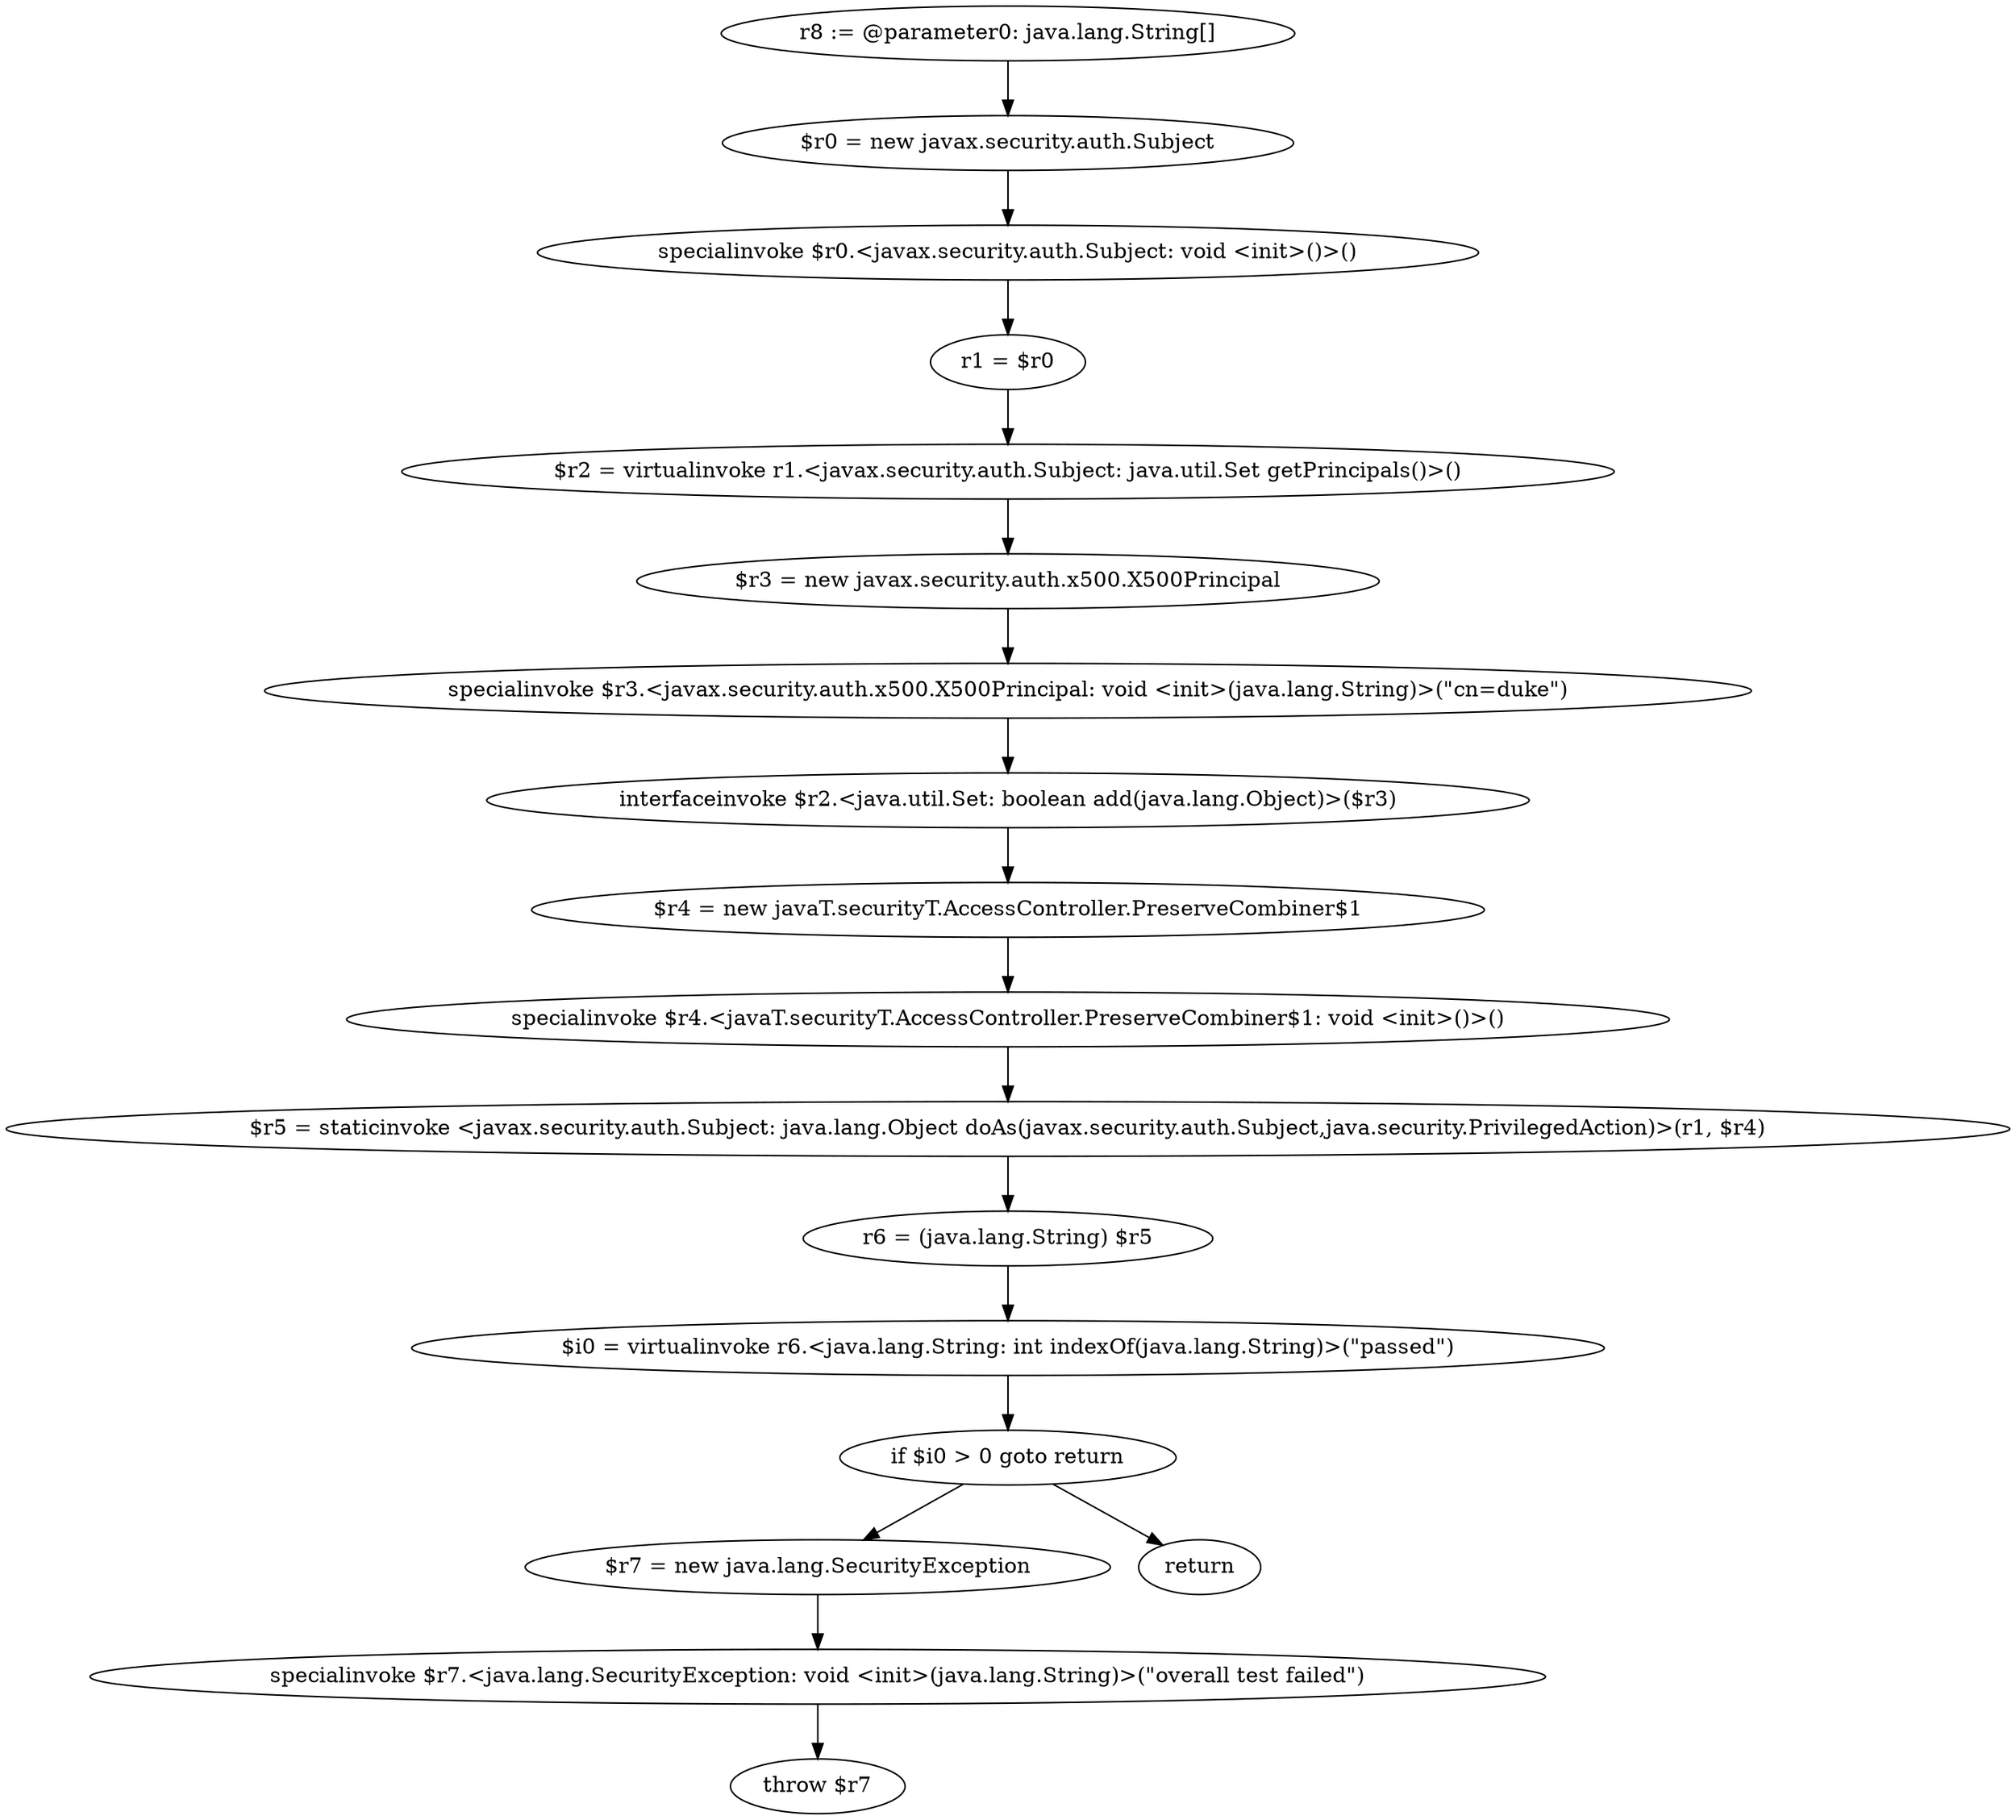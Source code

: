 digraph "unitGraph" {
    "r8 := @parameter0: java.lang.String[]"
    "$r0 = new javax.security.auth.Subject"
    "specialinvoke $r0.<javax.security.auth.Subject: void <init>()>()"
    "r1 = $r0"
    "$r2 = virtualinvoke r1.<javax.security.auth.Subject: java.util.Set getPrincipals()>()"
    "$r3 = new javax.security.auth.x500.X500Principal"
    "specialinvoke $r3.<javax.security.auth.x500.X500Principal: void <init>(java.lang.String)>(\"cn=duke\")"
    "interfaceinvoke $r2.<java.util.Set: boolean add(java.lang.Object)>($r3)"
    "$r4 = new javaT.securityT.AccessController.PreserveCombiner$1"
    "specialinvoke $r4.<javaT.securityT.AccessController.PreserveCombiner$1: void <init>()>()"
    "$r5 = staticinvoke <javax.security.auth.Subject: java.lang.Object doAs(javax.security.auth.Subject,java.security.PrivilegedAction)>(r1, $r4)"
    "r6 = (java.lang.String) $r5"
    "$i0 = virtualinvoke r6.<java.lang.String: int indexOf(java.lang.String)>(\"passed\")"
    "if $i0 > 0 goto return"
    "$r7 = new java.lang.SecurityException"
    "specialinvoke $r7.<java.lang.SecurityException: void <init>(java.lang.String)>(\"overall test failed\")"
    "throw $r7"
    "return"
    "r8 := @parameter0: java.lang.String[]"->"$r0 = new javax.security.auth.Subject";
    "$r0 = new javax.security.auth.Subject"->"specialinvoke $r0.<javax.security.auth.Subject: void <init>()>()";
    "specialinvoke $r0.<javax.security.auth.Subject: void <init>()>()"->"r1 = $r0";
    "r1 = $r0"->"$r2 = virtualinvoke r1.<javax.security.auth.Subject: java.util.Set getPrincipals()>()";
    "$r2 = virtualinvoke r1.<javax.security.auth.Subject: java.util.Set getPrincipals()>()"->"$r3 = new javax.security.auth.x500.X500Principal";
    "$r3 = new javax.security.auth.x500.X500Principal"->"specialinvoke $r3.<javax.security.auth.x500.X500Principal: void <init>(java.lang.String)>(\"cn=duke\")";
    "specialinvoke $r3.<javax.security.auth.x500.X500Principal: void <init>(java.lang.String)>(\"cn=duke\")"->"interfaceinvoke $r2.<java.util.Set: boolean add(java.lang.Object)>($r3)";
    "interfaceinvoke $r2.<java.util.Set: boolean add(java.lang.Object)>($r3)"->"$r4 = new javaT.securityT.AccessController.PreserveCombiner$1";
    "$r4 = new javaT.securityT.AccessController.PreserveCombiner$1"->"specialinvoke $r4.<javaT.securityT.AccessController.PreserveCombiner$1: void <init>()>()";
    "specialinvoke $r4.<javaT.securityT.AccessController.PreserveCombiner$1: void <init>()>()"->"$r5 = staticinvoke <javax.security.auth.Subject: java.lang.Object doAs(javax.security.auth.Subject,java.security.PrivilegedAction)>(r1, $r4)";
    "$r5 = staticinvoke <javax.security.auth.Subject: java.lang.Object doAs(javax.security.auth.Subject,java.security.PrivilegedAction)>(r1, $r4)"->"r6 = (java.lang.String) $r5";
    "r6 = (java.lang.String) $r5"->"$i0 = virtualinvoke r6.<java.lang.String: int indexOf(java.lang.String)>(\"passed\")";
    "$i0 = virtualinvoke r6.<java.lang.String: int indexOf(java.lang.String)>(\"passed\")"->"if $i0 > 0 goto return";
    "if $i0 > 0 goto return"->"$r7 = new java.lang.SecurityException";
    "if $i0 > 0 goto return"->"return";
    "$r7 = new java.lang.SecurityException"->"specialinvoke $r7.<java.lang.SecurityException: void <init>(java.lang.String)>(\"overall test failed\")";
    "specialinvoke $r7.<java.lang.SecurityException: void <init>(java.lang.String)>(\"overall test failed\")"->"throw $r7";
}
